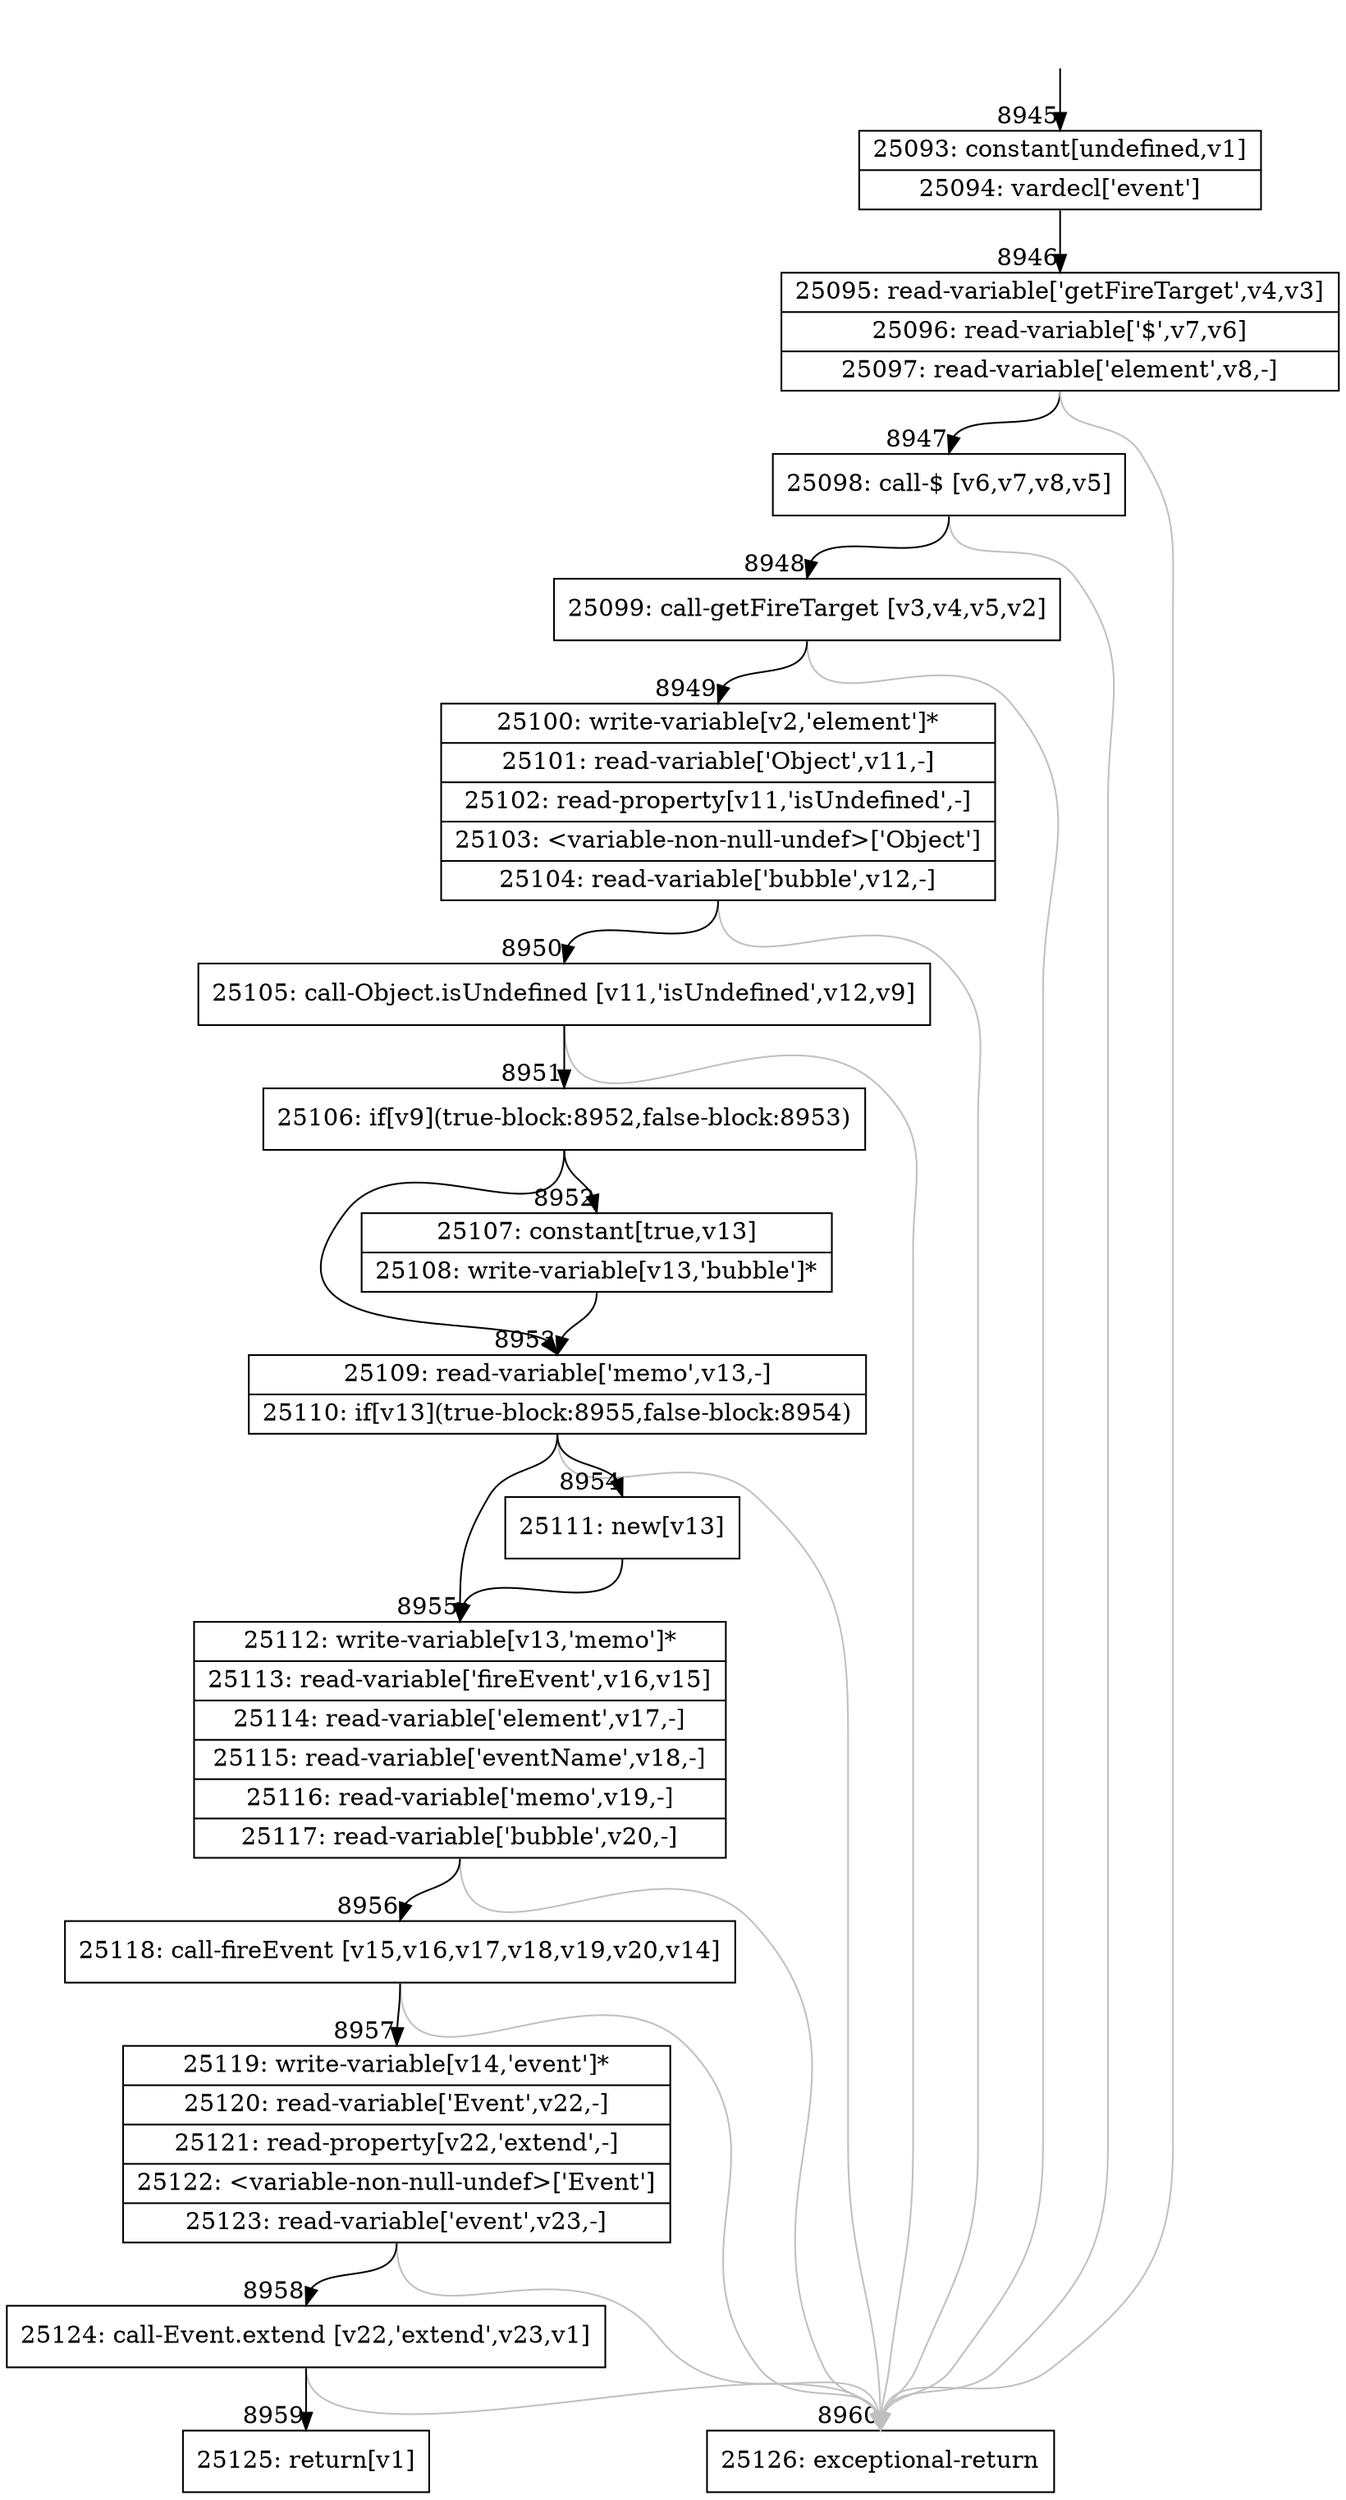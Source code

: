digraph {
rankdir="TD"
BB_entry679[shape=none,label=""];
BB_entry679 -> BB8945 [tailport=s, headport=n, headlabel="    8945"]
BB8945 [shape=record label="{25093: constant[undefined,v1]|25094: vardecl['event']}" ] 
BB8945 -> BB8946 [tailport=s, headport=n, headlabel="      8946"]
BB8946 [shape=record label="{25095: read-variable['getFireTarget',v4,v3]|25096: read-variable['$',v7,v6]|25097: read-variable['element',v8,-]}" ] 
BB8946 -> BB8947 [tailport=s, headport=n, headlabel="      8947"]
BB8946 -> BB8960 [tailport=s, headport=n, color=gray, headlabel="      8960"]
BB8947 [shape=record label="{25098: call-$ [v6,v7,v8,v5]}" ] 
BB8947 -> BB8948 [tailport=s, headport=n, headlabel="      8948"]
BB8947 -> BB8960 [tailport=s, headport=n, color=gray]
BB8948 [shape=record label="{25099: call-getFireTarget [v3,v4,v5,v2]}" ] 
BB8948 -> BB8949 [tailport=s, headport=n, headlabel="      8949"]
BB8948 -> BB8960 [tailport=s, headport=n, color=gray]
BB8949 [shape=record label="{25100: write-variable[v2,'element']*|25101: read-variable['Object',v11,-]|25102: read-property[v11,'isUndefined',-]|25103: \<variable-non-null-undef\>['Object']|25104: read-variable['bubble',v12,-]}" ] 
BB8949 -> BB8950 [tailport=s, headport=n, headlabel="      8950"]
BB8949 -> BB8960 [tailport=s, headport=n, color=gray]
BB8950 [shape=record label="{25105: call-Object.isUndefined [v11,'isUndefined',v12,v9]}" ] 
BB8950 -> BB8951 [tailport=s, headport=n, headlabel="      8951"]
BB8950 -> BB8960 [tailport=s, headport=n, color=gray]
BB8951 [shape=record label="{25106: if[v9](true-block:8952,false-block:8953)}" ] 
BB8951 -> BB8952 [tailport=s, headport=n, headlabel="      8952"]
BB8951 -> BB8953 [tailport=s, headport=n, headlabel="      8953"]
BB8952 [shape=record label="{25107: constant[true,v13]|25108: write-variable[v13,'bubble']*}" ] 
BB8952 -> BB8953 [tailport=s, headport=n]
BB8953 [shape=record label="{25109: read-variable['memo',v13,-]|25110: if[v13](true-block:8955,false-block:8954)}" ] 
BB8953 -> BB8955 [tailport=s, headport=n, headlabel="      8955"]
BB8953 -> BB8954 [tailport=s, headport=n, headlabel="      8954"]
BB8953 -> BB8960 [tailport=s, headport=n, color=gray]
BB8954 [shape=record label="{25111: new[v13]}" ] 
BB8954 -> BB8955 [tailport=s, headport=n]
BB8955 [shape=record label="{25112: write-variable[v13,'memo']*|25113: read-variable['fireEvent',v16,v15]|25114: read-variable['element',v17,-]|25115: read-variable['eventName',v18,-]|25116: read-variable['memo',v19,-]|25117: read-variable['bubble',v20,-]}" ] 
BB8955 -> BB8956 [tailport=s, headport=n, headlabel="      8956"]
BB8955 -> BB8960 [tailport=s, headport=n, color=gray]
BB8956 [shape=record label="{25118: call-fireEvent [v15,v16,v17,v18,v19,v20,v14]}" ] 
BB8956 -> BB8957 [tailport=s, headport=n, headlabel="      8957"]
BB8956 -> BB8960 [tailport=s, headport=n, color=gray]
BB8957 [shape=record label="{25119: write-variable[v14,'event']*|25120: read-variable['Event',v22,-]|25121: read-property[v22,'extend',-]|25122: \<variable-non-null-undef\>['Event']|25123: read-variable['event',v23,-]}" ] 
BB8957 -> BB8958 [tailport=s, headport=n, headlabel="      8958"]
BB8957 -> BB8960 [tailport=s, headport=n, color=gray]
BB8958 [shape=record label="{25124: call-Event.extend [v22,'extend',v23,v1]}" ] 
BB8958 -> BB8959 [tailport=s, headport=n, headlabel="      8959"]
BB8958 -> BB8960 [tailport=s, headport=n, color=gray]
BB8959 [shape=record label="{25125: return[v1]}" ] 
BB8960 [shape=record label="{25126: exceptional-return}" ] 
//#$~ 7056
}

